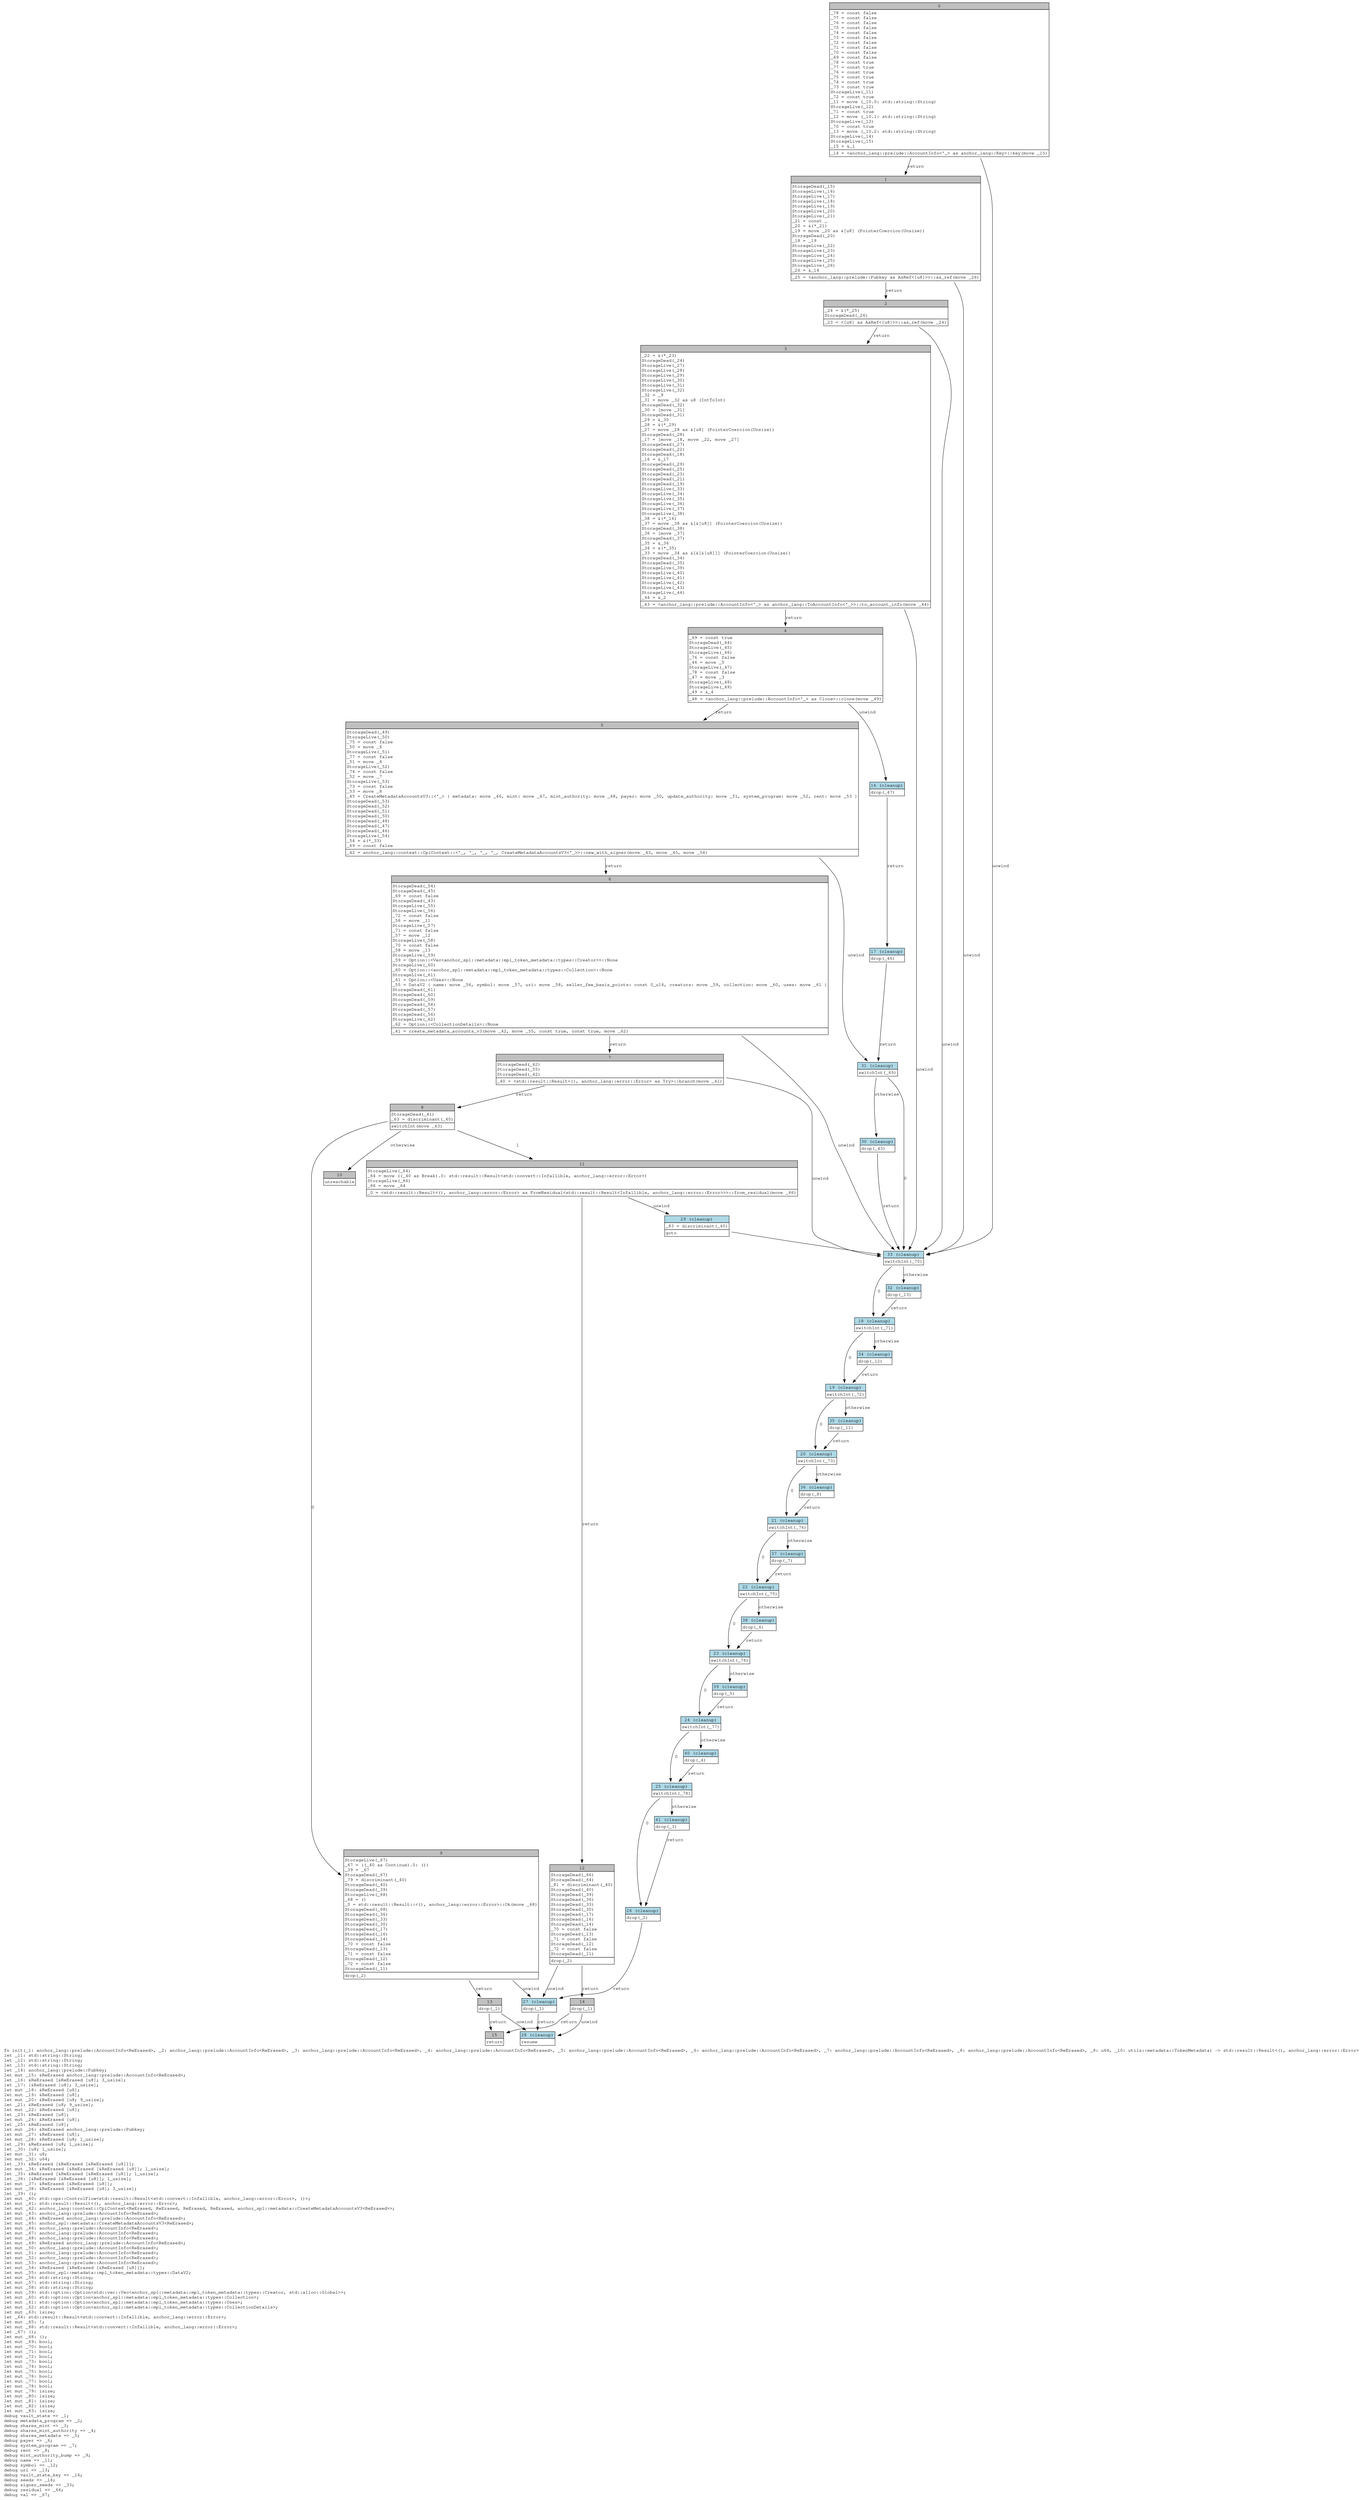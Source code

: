 digraph Mir_0_592 {
    graph [fontname="Courier, monospace"];
    node [fontname="Courier, monospace"];
    edge [fontname="Courier, monospace"];
    label=<fn init(_1: anchor_lang::prelude::AccountInfo&lt;ReErased&gt;, _2: anchor_lang::prelude::AccountInfo&lt;ReErased&gt;, _3: anchor_lang::prelude::AccountInfo&lt;ReErased&gt;, _4: anchor_lang::prelude::AccountInfo&lt;ReErased&gt;, _5: anchor_lang::prelude::AccountInfo&lt;ReErased&gt;, _6: anchor_lang::prelude::AccountInfo&lt;ReErased&gt;, _7: anchor_lang::prelude::AccountInfo&lt;ReErased&gt;, _8: anchor_lang::prelude::AccountInfo&lt;ReErased&gt;, _9: u64, _10: utils::metadata::TokenMetadata) -&gt; std::result::Result&lt;(), anchor_lang::error::Error&gt;<br align="left"/>let _11: std::string::String;<br align="left"/>let _12: std::string::String;<br align="left"/>let _13: std::string::String;<br align="left"/>let _14: anchor_lang::prelude::Pubkey;<br align="left"/>let mut _15: &amp;ReErased anchor_lang::prelude::AccountInfo&lt;ReErased&gt;;<br align="left"/>let _16: &amp;ReErased [&amp;ReErased [u8]; 3_usize];<br align="left"/>let _17: [&amp;ReErased [u8]; 3_usize];<br align="left"/>let mut _18: &amp;ReErased [u8];<br align="left"/>let mut _19: &amp;ReErased [u8];<br align="left"/>let mut _20: &amp;ReErased [u8; 9_usize];<br align="left"/>let _21: &amp;ReErased [u8; 9_usize];<br align="left"/>let mut _22: &amp;ReErased [u8];<br align="left"/>let _23: &amp;ReErased [u8];<br align="left"/>let mut _24: &amp;ReErased [u8];<br align="left"/>let _25: &amp;ReErased [u8];<br align="left"/>let mut _26: &amp;ReErased anchor_lang::prelude::Pubkey;<br align="left"/>let mut _27: &amp;ReErased [u8];<br align="left"/>let mut _28: &amp;ReErased [u8; 1_usize];<br align="left"/>let _29: &amp;ReErased [u8; 1_usize];<br align="left"/>let _30: [u8; 1_usize];<br align="left"/>let mut _31: u8;<br align="left"/>let mut _32: u64;<br align="left"/>let _33: &amp;ReErased [&amp;ReErased [&amp;ReErased [u8]]];<br align="left"/>let mut _34: &amp;ReErased [&amp;ReErased [&amp;ReErased [u8]]; 1_usize];<br align="left"/>let _35: &amp;ReErased [&amp;ReErased [&amp;ReErased [u8]]; 1_usize];<br align="left"/>let _36: [&amp;ReErased [&amp;ReErased [u8]]; 1_usize];<br align="left"/>let mut _37: &amp;ReErased [&amp;ReErased [u8]];<br align="left"/>let mut _38: &amp;ReErased [&amp;ReErased [u8]; 3_usize];<br align="left"/>let _39: ();<br align="left"/>let mut _40: std::ops::ControlFlow&lt;std::result::Result&lt;std::convert::Infallible, anchor_lang::error::Error&gt;, ()&gt;;<br align="left"/>let mut _41: std::result::Result&lt;(), anchor_lang::error::Error&gt;;<br align="left"/>let mut _42: anchor_lang::context::CpiContext&lt;ReErased, ReErased, ReErased, ReErased, anchor_spl::metadata::CreateMetadataAccountsV3&lt;ReErased&gt;&gt;;<br align="left"/>let mut _43: anchor_lang::prelude::AccountInfo&lt;ReErased&gt;;<br align="left"/>let mut _44: &amp;ReErased anchor_lang::prelude::AccountInfo&lt;ReErased&gt;;<br align="left"/>let mut _45: anchor_spl::metadata::CreateMetadataAccountsV3&lt;ReErased&gt;;<br align="left"/>let mut _46: anchor_lang::prelude::AccountInfo&lt;ReErased&gt;;<br align="left"/>let mut _47: anchor_lang::prelude::AccountInfo&lt;ReErased&gt;;<br align="left"/>let mut _48: anchor_lang::prelude::AccountInfo&lt;ReErased&gt;;<br align="left"/>let mut _49: &amp;ReErased anchor_lang::prelude::AccountInfo&lt;ReErased&gt;;<br align="left"/>let mut _50: anchor_lang::prelude::AccountInfo&lt;ReErased&gt;;<br align="left"/>let mut _51: anchor_lang::prelude::AccountInfo&lt;ReErased&gt;;<br align="left"/>let mut _52: anchor_lang::prelude::AccountInfo&lt;ReErased&gt;;<br align="left"/>let mut _53: anchor_lang::prelude::AccountInfo&lt;ReErased&gt;;<br align="left"/>let mut _54: &amp;ReErased [&amp;ReErased [&amp;ReErased [u8]]];<br align="left"/>let mut _55: anchor_spl::metadata::mpl_token_metadata::types::DataV2;<br align="left"/>let mut _56: std::string::String;<br align="left"/>let mut _57: std::string::String;<br align="left"/>let mut _58: std::string::String;<br align="left"/>let mut _59: std::option::Option&lt;std::vec::Vec&lt;anchor_spl::metadata::mpl_token_metadata::types::Creator, std::alloc::Global&gt;&gt;;<br align="left"/>let mut _60: std::option::Option&lt;anchor_spl::metadata::mpl_token_metadata::types::Collection&gt;;<br align="left"/>let mut _61: std::option::Option&lt;anchor_spl::metadata::mpl_token_metadata::types::Uses&gt;;<br align="left"/>let mut _62: std::option::Option&lt;anchor_spl::metadata::mpl_token_metadata::types::CollectionDetails&gt;;<br align="left"/>let mut _63: isize;<br align="left"/>let _64: std::result::Result&lt;std::convert::Infallible, anchor_lang::error::Error&gt;;<br align="left"/>let mut _65: !;<br align="left"/>let mut _66: std::result::Result&lt;std::convert::Infallible, anchor_lang::error::Error&gt;;<br align="left"/>let _67: ();<br align="left"/>let mut _68: ();<br align="left"/>let mut _69: bool;<br align="left"/>let mut _70: bool;<br align="left"/>let mut _71: bool;<br align="left"/>let mut _72: bool;<br align="left"/>let mut _73: bool;<br align="left"/>let mut _74: bool;<br align="left"/>let mut _75: bool;<br align="left"/>let mut _76: bool;<br align="left"/>let mut _77: bool;<br align="left"/>let mut _78: bool;<br align="left"/>let mut _79: isize;<br align="left"/>let mut _80: isize;<br align="left"/>let mut _81: isize;<br align="left"/>let mut _82: isize;<br align="left"/>let mut _83: isize;<br align="left"/>debug vault_state =&gt; _1;<br align="left"/>debug metadata_program =&gt; _2;<br align="left"/>debug shares_mint =&gt; _3;<br align="left"/>debug shares_mint_authority =&gt; _4;<br align="left"/>debug shares_metadata =&gt; _5;<br align="left"/>debug payer =&gt; _6;<br align="left"/>debug system_program =&gt; _7;<br align="left"/>debug rent =&gt; _8;<br align="left"/>debug mint_authority_bump =&gt; _9;<br align="left"/>debug name =&gt; _11;<br align="left"/>debug symbol =&gt; _12;<br align="left"/>debug uri =&gt; _13;<br align="left"/>debug vault_state_key =&gt; _14;<br align="left"/>debug seeds =&gt; _16;<br align="left"/>debug signer_seeds =&gt; _33;<br align="left"/>debug residual =&gt; _64;<br align="left"/>debug val =&gt; _67;<br align="left"/>>;
    bb0__0_592 [shape="none", label=<<table border="0" cellborder="1" cellspacing="0"><tr><td bgcolor="gray" align="center" colspan="1">0</td></tr><tr><td align="left" balign="left">_78 = const false<br/>_77 = const false<br/>_76 = const false<br/>_75 = const false<br/>_74 = const false<br/>_73 = const false<br/>_72 = const false<br/>_71 = const false<br/>_70 = const false<br/>_69 = const false<br/>_78 = const true<br/>_77 = const true<br/>_76 = const true<br/>_75 = const true<br/>_74 = const true<br/>_73 = const true<br/>StorageLive(_11)<br/>_72 = const true<br/>_11 = move (_10.0: std::string::String)<br/>StorageLive(_12)<br/>_71 = const true<br/>_12 = move (_10.1: std::string::String)<br/>StorageLive(_13)<br/>_70 = const true<br/>_13 = move (_10.2: std::string::String)<br/>StorageLive(_14)<br/>StorageLive(_15)<br/>_15 = &amp;_1<br/></td></tr><tr><td align="left">_14 = &lt;anchor_lang::prelude::AccountInfo&lt;'_&gt; as anchor_lang::Key&gt;::key(move _15)</td></tr></table>>];
    bb1__0_592 [shape="none", label=<<table border="0" cellborder="1" cellspacing="0"><tr><td bgcolor="gray" align="center" colspan="1">1</td></tr><tr><td align="left" balign="left">StorageDead(_15)<br/>StorageLive(_16)<br/>StorageLive(_17)<br/>StorageLive(_18)<br/>StorageLive(_19)<br/>StorageLive(_20)<br/>StorageLive(_21)<br/>_21 = const _<br/>_20 = &amp;(*_21)<br/>_19 = move _20 as &amp;[u8] (PointerCoercion(Unsize))<br/>StorageDead(_20)<br/>_18 = _19<br/>StorageLive(_22)<br/>StorageLive(_23)<br/>StorageLive(_24)<br/>StorageLive(_25)<br/>StorageLive(_26)<br/>_26 = &amp;_14<br/></td></tr><tr><td align="left">_25 = &lt;anchor_lang::prelude::Pubkey as AsRef&lt;[u8]&gt;&gt;::as_ref(move _26)</td></tr></table>>];
    bb2__0_592 [shape="none", label=<<table border="0" cellborder="1" cellspacing="0"><tr><td bgcolor="gray" align="center" colspan="1">2</td></tr><tr><td align="left" balign="left">_24 = &amp;(*_25)<br/>StorageDead(_26)<br/></td></tr><tr><td align="left">_23 = &lt;[u8] as AsRef&lt;[u8]&gt;&gt;::as_ref(move _24)</td></tr></table>>];
    bb3__0_592 [shape="none", label=<<table border="0" cellborder="1" cellspacing="0"><tr><td bgcolor="gray" align="center" colspan="1">3</td></tr><tr><td align="left" balign="left">_22 = &amp;(*_23)<br/>StorageDead(_24)<br/>StorageLive(_27)<br/>StorageLive(_28)<br/>StorageLive(_29)<br/>StorageLive(_30)<br/>StorageLive(_31)<br/>StorageLive(_32)<br/>_32 = _9<br/>_31 = move _32 as u8 (IntToInt)<br/>StorageDead(_32)<br/>_30 = [move _31]<br/>StorageDead(_31)<br/>_29 = &amp;_30<br/>_28 = &amp;(*_29)<br/>_27 = move _28 as &amp;[u8] (PointerCoercion(Unsize))<br/>StorageDead(_28)<br/>_17 = [move _18, move _22, move _27]<br/>StorageDead(_27)<br/>StorageDead(_22)<br/>StorageDead(_18)<br/>_16 = &amp;_17<br/>StorageDead(_29)<br/>StorageDead(_25)<br/>StorageDead(_23)<br/>StorageDead(_21)<br/>StorageDead(_19)<br/>StorageLive(_33)<br/>StorageLive(_34)<br/>StorageLive(_35)<br/>StorageLive(_36)<br/>StorageLive(_37)<br/>StorageLive(_38)<br/>_38 = &amp;(*_16)<br/>_37 = move _38 as &amp;[&amp;[u8]] (PointerCoercion(Unsize))<br/>StorageDead(_38)<br/>_36 = [move _37]<br/>StorageDead(_37)<br/>_35 = &amp;_36<br/>_34 = &amp;(*_35)<br/>_33 = move _34 as &amp;[&amp;[&amp;[u8]]] (PointerCoercion(Unsize))<br/>StorageDead(_34)<br/>StorageDead(_35)<br/>StorageLive(_39)<br/>StorageLive(_40)<br/>StorageLive(_41)<br/>StorageLive(_42)<br/>StorageLive(_43)<br/>StorageLive(_44)<br/>_44 = &amp;_2<br/></td></tr><tr><td align="left">_43 = &lt;anchor_lang::prelude::AccountInfo&lt;'_&gt; as anchor_lang::ToAccountInfo&lt;'_&gt;&gt;::to_account_info(move _44)</td></tr></table>>];
    bb4__0_592 [shape="none", label=<<table border="0" cellborder="1" cellspacing="0"><tr><td bgcolor="gray" align="center" colspan="1">4</td></tr><tr><td align="left" balign="left">_69 = const true<br/>StorageDead(_44)<br/>StorageLive(_45)<br/>StorageLive(_46)<br/>_76 = const false<br/>_46 = move _5<br/>StorageLive(_47)<br/>_78 = const false<br/>_47 = move _3<br/>StorageLive(_48)<br/>StorageLive(_49)<br/>_49 = &amp;_4<br/></td></tr><tr><td align="left">_48 = &lt;anchor_lang::prelude::AccountInfo&lt;'_&gt; as Clone&gt;::clone(move _49)</td></tr></table>>];
    bb5__0_592 [shape="none", label=<<table border="0" cellborder="1" cellspacing="0"><tr><td bgcolor="gray" align="center" colspan="1">5</td></tr><tr><td align="left" balign="left">StorageDead(_49)<br/>StorageLive(_50)<br/>_75 = const false<br/>_50 = move _6<br/>StorageLive(_51)<br/>_77 = const false<br/>_51 = move _4<br/>StorageLive(_52)<br/>_74 = const false<br/>_52 = move _7<br/>StorageLive(_53)<br/>_73 = const false<br/>_53 = move _8<br/>_45 = CreateMetadataAccountsV3::&lt;'_&gt; { metadata: move _46, mint: move _47, mint_authority: move _48, payer: move _50, update_authority: move _51, system_program: move _52, rent: move _53 }<br/>StorageDead(_53)<br/>StorageDead(_52)<br/>StorageDead(_51)<br/>StorageDead(_50)<br/>StorageDead(_48)<br/>StorageDead(_47)<br/>StorageDead(_46)<br/>StorageLive(_54)<br/>_54 = &amp;(*_33)<br/>_69 = const false<br/></td></tr><tr><td align="left">_42 = anchor_lang::context::CpiContext::&lt;'_, '_, '_, '_, CreateMetadataAccountsV3&lt;'_&gt;&gt;::new_with_signer(move _43, move _45, move _54)</td></tr></table>>];
    bb6__0_592 [shape="none", label=<<table border="0" cellborder="1" cellspacing="0"><tr><td bgcolor="gray" align="center" colspan="1">6</td></tr><tr><td align="left" balign="left">StorageDead(_54)<br/>StorageDead(_45)<br/>_69 = const false<br/>StorageDead(_43)<br/>StorageLive(_55)<br/>StorageLive(_56)<br/>_72 = const false<br/>_56 = move _11<br/>StorageLive(_57)<br/>_71 = const false<br/>_57 = move _12<br/>StorageLive(_58)<br/>_70 = const false<br/>_58 = move _13<br/>StorageLive(_59)<br/>_59 = Option::&lt;Vec&lt;anchor_spl::metadata::mpl_token_metadata::types::Creator&gt;&gt;::None<br/>StorageLive(_60)<br/>_60 = Option::&lt;anchor_spl::metadata::mpl_token_metadata::types::Collection&gt;::None<br/>StorageLive(_61)<br/>_61 = Option::&lt;Uses&gt;::None<br/>_55 = DataV2 { name: move _56, symbol: move _57, uri: move _58, seller_fee_basis_points: const 0_u16, creators: move _59, collection: move _60, uses: move _61 }<br/>StorageDead(_61)<br/>StorageDead(_60)<br/>StorageDead(_59)<br/>StorageDead(_58)<br/>StorageDead(_57)<br/>StorageDead(_56)<br/>StorageLive(_62)<br/>_62 = Option::&lt;CollectionDetails&gt;::None<br/></td></tr><tr><td align="left">_41 = create_metadata_accounts_v3(move _42, move _55, const true, const true, move _62)</td></tr></table>>];
    bb7__0_592 [shape="none", label=<<table border="0" cellborder="1" cellspacing="0"><tr><td bgcolor="gray" align="center" colspan="1">7</td></tr><tr><td align="left" balign="left">StorageDead(_62)<br/>StorageDead(_55)<br/>StorageDead(_42)<br/></td></tr><tr><td align="left">_40 = &lt;std::result::Result&lt;(), anchor_lang::error::Error&gt; as Try&gt;::branch(move _41)</td></tr></table>>];
    bb8__0_592 [shape="none", label=<<table border="0" cellborder="1" cellspacing="0"><tr><td bgcolor="gray" align="center" colspan="1">8</td></tr><tr><td align="left" balign="left">StorageDead(_41)<br/>_63 = discriminant(_40)<br/></td></tr><tr><td align="left">switchInt(move _63)</td></tr></table>>];
    bb9__0_592 [shape="none", label=<<table border="0" cellborder="1" cellspacing="0"><tr><td bgcolor="gray" align="center" colspan="1">9</td></tr><tr><td align="left" balign="left">StorageLive(_67)<br/>_67 = ((_40 as Continue).0: ())<br/>_39 = _67<br/>StorageDead(_67)<br/>_79 = discriminant(_40)<br/>StorageDead(_40)<br/>StorageDead(_39)<br/>StorageLive(_68)<br/>_68 = ()<br/>_0 = std::result::Result::&lt;(), anchor_lang::error::Error&gt;::Ok(move _68)<br/>StorageDead(_68)<br/>StorageDead(_36)<br/>StorageDead(_33)<br/>StorageDead(_30)<br/>StorageDead(_17)<br/>StorageDead(_16)<br/>StorageDead(_14)<br/>_70 = const false<br/>StorageDead(_13)<br/>_71 = const false<br/>StorageDead(_12)<br/>_72 = const false<br/>StorageDead(_11)<br/></td></tr><tr><td align="left">drop(_2)</td></tr></table>>];
    bb10__0_592 [shape="none", label=<<table border="0" cellborder="1" cellspacing="0"><tr><td bgcolor="gray" align="center" colspan="1">10</td></tr><tr><td align="left">unreachable</td></tr></table>>];
    bb11__0_592 [shape="none", label=<<table border="0" cellborder="1" cellspacing="0"><tr><td bgcolor="gray" align="center" colspan="1">11</td></tr><tr><td align="left" balign="left">StorageLive(_64)<br/>_64 = move ((_40 as Break).0: std::result::Result&lt;std::convert::Infallible, anchor_lang::error::Error&gt;)<br/>StorageLive(_66)<br/>_66 = move _64<br/></td></tr><tr><td align="left">_0 = &lt;std::result::Result&lt;(), anchor_lang::error::Error&gt; as FromResidual&lt;std::result::Result&lt;Infallible, anchor_lang::error::Error&gt;&gt;&gt;::from_residual(move _66)</td></tr></table>>];
    bb12__0_592 [shape="none", label=<<table border="0" cellborder="1" cellspacing="0"><tr><td bgcolor="gray" align="center" colspan="1">12</td></tr><tr><td align="left" balign="left">StorageDead(_66)<br/>StorageDead(_64)<br/>_81 = discriminant(_40)<br/>StorageDead(_40)<br/>StorageDead(_39)<br/>StorageDead(_36)<br/>StorageDead(_33)<br/>StorageDead(_30)<br/>StorageDead(_17)<br/>StorageDead(_16)<br/>StorageDead(_14)<br/>_70 = const false<br/>StorageDead(_13)<br/>_71 = const false<br/>StorageDead(_12)<br/>_72 = const false<br/>StorageDead(_11)<br/></td></tr><tr><td align="left">drop(_2)</td></tr></table>>];
    bb13__0_592 [shape="none", label=<<table border="0" cellborder="1" cellspacing="0"><tr><td bgcolor="gray" align="center" colspan="1">13</td></tr><tr><td align="left">drop(_1)</td></tr></table>>];
    bb14__0_592 [shape="none", label=<<table border="0" cellborder="1" cellspacing="0"><tr><td bgcolor="gray" align="center" colspan="1">14</td></tr><tr><td align="left">drop(_1)</td></tr></table>>];
    bb15__0_592 [shape="none", label=<<table border="0" cellborder="1" cellspacing="0"><tr><td bgcolor="gray" align="center" colspan="1">15</td></tr><tr><td align="left">return</td></tr></table>>];
    bb16__0_592 [shape="none", label=<<table border="0" cellborder="1" cellspacing="0"><tr><td bgcolor="lightblue" align="center" colspan="1">16 (cleanup)</td></tr><tr><td align="left">drop(_47)</td></tr></table>>];
    bb17__0_592 [shape="none", label=<<table border="0" cellborder="1" cellspacing="0"><tr><td bgcolor="lightblue" align="center" colspan="1">17 (cleanup)</td></tr><tr><td align="left">drop(_46)</td></tr></table>>];
    bb18__0_592 [shape="none", label=<<table border="0" cellborder="1" cellspacing="0"><tr><td bgcolor="lightblue" align="center" colspan="1">18 (cleanup)</td></tr><tr><td align="left">switchInt(_71)</td></tr></table>>];
    bb19__0_592 [shape="none", label=<<table border="0" cellborder="1" cellspacing="0"><tr><td bgcolor="lightblue" align="center" colspan="1">19 (cleanup)</td></tr><tr><td align="left">switchInt(_72)</td></tr></table>>];
    bb20__0_592 [shape="none", label=<<table border="0" cellborder="1" cellspacing="0"><tr><td bgcolor="lightblue" align="center" colspan="1">20 (cleanup)</td></tr><tr><td align="left">switchInt(_73)</td></tr></table>>];
    bb21__0_592 [shape="none", label=<<table border="0" cellborder="1" cellspacing="0"><tr><td bgcolor="lightblue" align="center" colspan="1">21 (cleanup)</td></tr><tr><td align="left">switchInt(_74)</td></tr></table>>];
    bb22__0_592 [shape="none", label=<<table border="0" cellborder="1" cellspacing="0"><tr><td bgcolor="lightblue" align="center" colspan="1">22 (cleanup)</td></tr><tr><td align="left">switchInt(_75)</td></tr></table>>];
    bb23__0_592 [shape="none", label=<<table border="0" cellborder="1" cellspacing="0"><tr><td bgcolor="lightblue" align="center" colspan="1">23 (cleanup)</td></tr><tr><td align="left">switchInt(_76)</td></tr></table>>];
    bb24__0_592 [shape="none", label=<<table border="0" cellborder="1" cellspacing="0"><tr><td bgcolor="lightblue" align="center" colspan="1">24 (cleanup)</td></tr><tr><td align="left">switchInt(_77)</td></tr></table>>];
    bb25__0_592 [shape="none", label=<<table border="0" cellborder="1" cellspacing="0"><tr><td bgcolor="lightblue" align="center" colspan="1">25 (cleanup)</td></tr><tr><td align="left">switchInt(_78)</td></tr></table>>];
    bb26__0_592 [shape="none", label=<<table border="0" cellborder="1" cellspacing="0"><tr><td bgcolor="lightblue" align="center" colspan="1">26 (cleanup)</td></tr><tr><td align="left">drop(_2)</td></tr></table>>];
    bb27__0_592 [shape="none", label=<<table border="0" cellborder="1" cellspacing="0"><tr><td bgcolor="lightblue" align="center" colspan="1">27 (cleanup)</td></tr><tr><td align="left">drop(_1)</td></tr></table>>];
    bb28__0_592 [shape="none", label=<<table border="0" cellborder="1" cellspacing="0"><tr><td bgcolor="lightblue" align="center" colspan="1">28 (cleanup)</td></tr><tr><td align="left">resume</td></tr></table>>];
    bb29__0_592 [shape="none", label=<<table border="0" cellborder="1" cellspacing="0"><tr><td bgcolor="lightblue" align="center" colspan="1">29 (cleanup)</td></tr><tr><td align="left" balign="left">_83 = discriminant(_40)<br/></td></tr><tr><td align="left">goto</td></tr></table>>];
    bb30__0_592 [shape="none", label=<<table border="0" cellborder="1" cellspacing="0"><tr><td bgcolor="lightblue" align="center" colspan="1">30 (cleanup)</td></tr><tr><td align="left">drop(_43)</td></tr></table>>];
    bb31__0_592 [shape="none", label=<<table border="0" cellborder="1" cellspacing="0"><tr><td bgcolor="lightblue" align="center" colspan="1">31 (cleanup)</td></tr><tr><td align="left">switchInt(_69)</td></tr></table>>];
    bb32__0_592 [shape="none", label=<<table border="0" cellborder="1" cellspacing="0"><tr><td bgcolor="lightblue" align="center" colspan="1">32 (cleanup)</td></tr><tr><td align="left">drop(_13)</td></tr></table>>];
    bb33__0_592 [shape="none", label=<<table border="0" cellborder="1" cellspacing="0"><tr><td bgcolor="lightblue" align="center" colspan="1">33 (cleanup)</td></tr><tr><td align="left">switchInt(_70)</td></tr></table>>];
    bb34__0_592 [shape="none", label=<<table border="0" cellborder="1" cellspacing="0"><tr><td bgcolor="lightblue" align="center" colspan="1">34 (cleanup)</td></tr><tr><td align="left">drop(_12)</td></tr></table>>];
    bb35__0_592 [shape="none", label=<<table border="0" cellborder="1" cellspacing="0"><tr><td bgcolor="lightblue" align="center" colspan="1">35 (cleanup)</td></tr><tr><td align="left">drop(_11)</td></tr></table>>];
    bb36__0_592 [shape="none", label=<<table border="0" cellborder="1" cellspacing="0"><tr><td bgcolor="lightblue" align="center" colspan="1">36 (cleanup)</td></tr><tr><td align="left">drop(_8)</td></tr></table>>];
    bb37__0_592 [shape="none", label=<<table border="0" cellborder="1" cellspacing="0"><tr><td bgcolor="lightblue" align="center" colspan="1">37 (cleanup)</td></tr><tr><td align="left">drop(_7)</td></tr></table>>];
    bb38__0_592 [shape="none", label=<<table border="0" cellborder="1" cellspacing="0"><tr><td bgcolor="lightblue" align="center" colspan="1">38 (cleanup)</td></tr><tr><td align="left">drop(_6)</td></tr></table>>];
    bb39__0_592 [shape="none", label=<<table border="0" cellborder="1" cellspacing="0"><tr><td bgcolor="lightblue" align="center" colspan="1">39 (cleanup)</td></tr><tr><td align="left">drop(_5)</td></tr></table>>];
    bb40__0_592 [shape="none", label=<<table border="0" cellborder="1" cellspacing="0"><tr><td bgcolor="lightblue" align="center" colspan="1">40 (cleanup)</td></tr><tr><td align="left">drop(_4)</td></tr></table>>];
    bb41__0_592 [shape="none", label=<<table border="0" cellborder="1" cellspacing="0"><tr><td bgcolor="lightblue" align="center" colspan="1">41 (cleanup)</td></tr><tr><td align="left">drop(_3)</td></tr></table>>];
    bb0__0_592 -> bb1__0_592 [label="return"];
    bb0__0_592 -> bb33__0_592 [label="unwind"];
    bb1__0_592 -> bb2__0_592 [label="return"];
    bb1__0_592 -> bb33__0_592 [label="unwind"];
    bb2__0_592 -> bb3__0_592 [label="return"];
    bb2__0_592 -> bb33__0_592 [label="unwind"];
    bb3__0_592 -> bb4__0_592 [label="return"];
    bb3__0_592 -> bb33__0_592 [label="unwind"];
    bb4__0_592 -> bb5__0_592 [label="return"];
    bb4__0_592 -> bb16__0_592 [label="unwind"];
    bb5__0_592 -> bb6__0_592 [label="return"];
    bb5__0_592 -> bb31__0_592 [label="unwind"];
    bb6__0_592 -> bb7__0_592 [label="return"];
    bb6__0_592 -> bb33__0_592 [label="unwind"];
    bb7__0_592 -> bb8__0_592 [label="return"];
    bb7__0_592 -> bb33__0_592 [label="unwind"];
    bb8__0_592 -> bb9__0_592 [label="0"];
    bb8__0_592 -> bb11__0_592 [label="1"];
    bb8__0_592 -> bb10__0_592 [label="otherwise"];
    bb9__0_592 -> bb13__0_592 [label="return"];
    bb9__0_592 -> bb27__0_592 [label="unwind"];
    bb11__0_592 -> bb12__0_592 [label="return"];
    bb11__0_592 -> bb29__0_592 [label="unwind"];
    bb12__0_592 -> bb14__0_592 [label="return"];
    bb12__0_592 -> bb27__0_592 [label="unwind"];
    bb13__0_592 -> bb15__0_592 [label="return"];
    bb13__0_592 -> bb28__0_592 [label="unwind"];
    bb14__0_592 -> bb15__0_592 [label="return"];
    bb14__0_592 -> bb28__0_592 [label="unwind"];
    bb16__0_592 -> bb17__0_592 [label="return"];
    bb17__0_592 -> bb31__0_592 [label="return"];
    bb18__0_592 -> bb19__0_592 [label="0"];
    bb18__0_592 -> bb34__0_592 [label="otherwise"];
    bb19__0_592 -> bb20__0_592 [label="0"];
    bb19__0_592 -> bb35__0_592 [label="otherwise"];
    bb20__0_592 -> bb21__0_592 [label="0"];
    bb20__0_592 -> bb36__0_592 [label="otherwise"];
    bb21__0_592 -> bb22__0_592 [label="0"];
    bb21__0_592 -> bb37__0_592 [label="otherwise"];
    bb22__0_592 -> bb23__0_592 [label="0"];
    bb22__0_592 -> bb38__0_592 [label="otherwise"];
    bb23__0_592 -> bb24__0_592 [label="0"];
    bb23__0_592 -> bb39__0_592 [label="otherwise"];
    bb24__0_592 -> bb25__0_592 [label="0"];
    bb24__0_592 -> bb40__0_592 [label="otherwise"];
    bb25__0_592 -> bb26__0_592 [label="0"];
    bb25__0_592 -> bb41__0_592 [label="otherwise"];
    bb26__0_592 -> bb27__0_592 [label="return"];
    bb27__0_592 -> bb28__0_592 [label="return"];
    bb29__0_592 -> bb33__0_592 [label=""];
    bb30__0_592 -> bb33__0_592 [label="return"];
    bb31__0_592 -> bb33__0_592 [label="0"];
    bb31__0_592 -> bb30__0_592 [label="otherwise"];
    bb32__0_592 -> bb18__0_592 [label="return"];
    bb33__0_592 -> bb18__0_592 [label="0"];
    bb33__0_592 -> bb32__0_592 [label="otherwise"];
    bb34__0_592 -> bb19__0_592 [label="return"];
    bb35__0_592 -> bb20__0_592 [label="return"];
    bb36__0_592 -> bb21__0_592 [label="return"];
    bb37__0_592 -> bb22__0_592 [label="return"];
    bb38__0_592 -> bb23__0_592 [label="return"];
    bb39__0_592 -> bb24__0_592 [label="return"];
    bb40__0_592 -> bb25__0_592 [label="return"];
    bb41__0_592 -> bb26__0_592 [label="return"];
}
